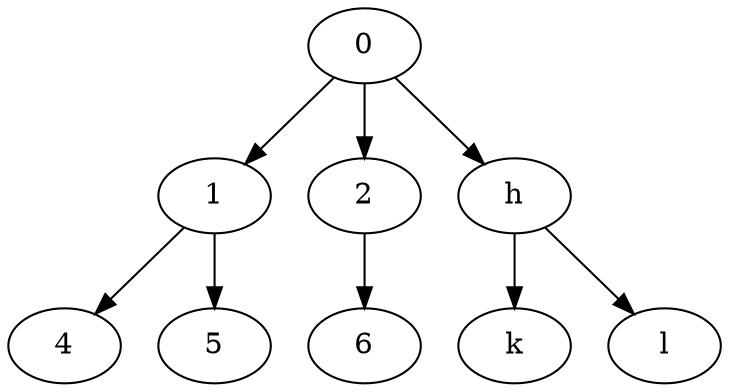 digraph t1a {
    0 -> 1 -> 4;
    1 -> 5;
    1;
    0 -> 2 -> 6;
    2;
    0 -> h -> k;
    h -> l;
    h;
    }
